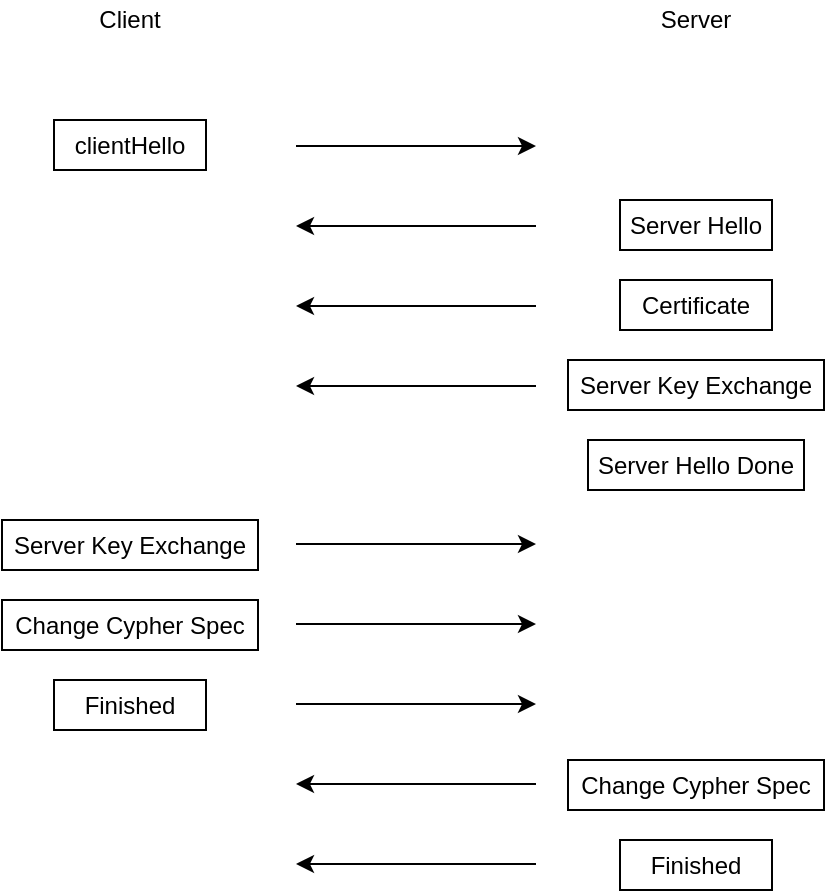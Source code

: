 <mxfile version="12.6.5" type="device"><diagram id="ToxsXhBCQsrdMB1Es3Ik" name="Page-1"><mxGraphModel dx="546" dy="680" grid="1" gridSize="10" guides="1" tooltips="1" connect="1" arrows="1" fold="1" page="1" pageScale="1" pageWidth="850" pageHeight="1100" math="0" shadow="0"><root><mxCell id="0"/><mxCell id="1" parent="0"/><mxCell id="-mcVlJ09CJsQKU-bJ-QF-1" value="Server" style="text;html=1;strokeColor=none;fillColor=none;align=center;verticalAlign=middle;whiteSpace=wrap;rounded=0;" vertex="1" parent="1"><mxGeometry x="500" y="100" width="40" height="20" as="geometry"/></mxCell><mxCell id="-mcVlJ09CJsQKU-bJ-QF-2" value="Client" style="text;html=1;strokeColor=none;fillColor=none;align=center;verticalAlign=middle;whiteSpace=wrap;rounded=0;" vertex="1" parent="1"><mxGeometry x="217" y="100" width="40" height="20" as="geometry"/></mxCell><mxCell id="-mcVlJ09CJsQKU-bJ-QF-4" value="clientHello" style="rounded=0;whiteSpace=wrap;html=1;" vertex="1" parent="1"><mxGeometry x="199" y="160" width="76" height="25" as="geometry"/></mxCell><mxCell id="-mcVlJ09CJsQKU-bJ-QF-8" value="Server Hello" style="rounded=0;whiteSpace=wrap;html=1;" vertex="1" parent="1"><mxGeometry x="482" y="200" width="76" height="25" as="geometry"/></mxCell><mxCell id="-mcVlJ09CJsQKU-bJ-QF-9" value="" style="endArrow=classic;html=1;" edge="1" parent="1"><mxGeometry width="50" height="50" relative="1" as="geometry"><mxPoint x="320" y="173" as="sourcePoint"/><mxPoint x="440" y="173" as="targetPoint"/></mxGeometry></mxCell><mxCell id="-mcVlJ09CJsQKU-bJ-QF-10" value="" style="endArrow=classic;html=1;" edge="1" parent="1"><mxGeometry width="50" height="50" relative="1" as="geometry"><mxPoint x="440" y="213" as="sourcePoint"/><mxPoint x="320" y="213" as="targetPoint"/></mxGeometry></mxCell><mxCell id="-mcVlJ09CJsQKU-bJ-QF-13" value="Certificate" style="rounded=0;whiteSpace=wrap;html=1;" vertex="1" parent="1"><mxGeometry x="482" y="240" width="76" height="25" as="geometry"/></mxCell><mxCell id="-mcVlJ09CJsQKU-bJ-QF-14" value="" style="endArrow=classic;html=1;" edge="1" parent="1"><mxGeometry width="50" height="50" relative="1" as="geometry"><mxPoint x="440" y="253" as="sourcePoint"/><mxPoint x="320" y="253" as="targetPoint"/></mxGeometry></mxCell><mxCell id="-mcVlJ09CJsQKU-bJ-QF-15" value="Server Key Exchange" style="rounded=0;whiteSpace=wrap;html=1;" vertex="1" parent="1"><mxGeometry x="456" y="280" width="128" height="25" as="geometry"/></mxCell><mxCell id="-mcVlJ09CJsQKU-bJ-QF-16" value="" style="endArrow=classic;html=1;" edge="1" parent="1"><mxGeometry width="50" height="50" relative="1" as="geometry"><mxPoint x="440" y="293" as="sourcePoint"/><mxPoint x="320" y="293" as="targetPoint"/></mxGeometry></mxCell><mxCell id="-mcVlJ09CJsQKU-bJ-QF-17" value="Server Hello Done" style="rounded=0;whiteSpace=wrap;html=1;" vertex="1" parent="1"><mxGeometry x="466" y="320" width="108" height="25" as="geometry"/></mxCell><mxCell id="-mcVlJ09CJsQKU-bJ-QF-18" value="Server Key Exchange" style="rounded=0;whiteSpace=wrap;html=1;" vertex="1" parent="1"><mxGeometry x="173" y="360" width="128" height="25" as="geometry"/></mxCell><mxCell id="-mcVlJ09CJsQKU-bJ-QF-19" value="" style="endArrow=classic;html=1;" edge="1" parent="1"><mxGeometry width="50" height="50" relative="1" as="geometry"><mxPoint x="320" y="372" as="sourcePoint"/><mxPoint x="440" y="372" as="targetPoint"/></mxGeometry></mxCell><mxCell id="-mcVlJ09CJsQKU-bJ-QF-20" value="Change Cypher Spec" style="rounded=0;whiteSpace=wrap;html=1;" vertex="1" parent="1"><mxGeometry x="173" y="400" width="128" height="25" as="geometry"/></mxCell><mxCell id="-mcVlJ09CJsQKU-bJ-QF-21" value="" style="endArrow=classic;html=1;" edge="1" parent="1"><mxGeometry width="50" height="50" relative="1" as="geometry"><mxPoint x="320" y="412" as="sourcePoint"/><mxPoint x="440" y="412" as="targetPoint"/></mxGeometry></mxCell><mxCell id="-mcVlJ09CJsQKU-bJ-QF-22" value="Finished" style="rounded=0;whiteSpace=wrap;html=1;" vertex="1" parent="1"><mxGeometry x="199" y="440" width="76" height="25" as="geometry"/></mxCell><mxCell id="-mcVlJ09CJsQKU-bJ-QF-23" value="" style="endArrow=classic;html=1;" edge="1" parent="1"><mxGeometry width="50" height="50" relative="1" as="geometry"><mxPoint x="320" y="452" as="sourcePoint"/><mxPoint x="440" y="452" as="targetPoint"/></mxGeometry></mxCell><mxCell id="-mcVlJ09CJsQKU-bJ-QF-24" value="Change Cypher Spec" style="rounded=0;whiteSpace=wrap;html=1;" vertex="1" parent="1"><mxGeometry x="456" y="480" width="128" height="25" as="geometry"/></mxCell><mxCell id="-mcVlJ09CJsQKU-bJ-QF-25" value="" style="endArrow=classic;html=1;" edge="1" parent="1"><mxGeometry width="50" height="50" relative="1" as="geometry"><mxPoint x="440" y="492" as="sourcePoint"/><mxPoint x="320" y="492" as="targetPoint"/></mxGeometry></mxCell><mxCell id="-mcVlJ09CJsQKU-bJ-QF-26" value="Finished" style="rounded=0;whiteSpace=wrap;html=1;" vertex="1" parent="1"><mxGeometry x="482" y="520" width="76" height="25" as="geometry"/></mxCell><mxCell id="-mcVlJ09CJsQKU-bJ-QF-27" value="" style="endArrow=classic;html=1;" edge="1" parent="1"><mxGeometry width="50" height="50" relative="1" as="geometry"><mxPoint x="440" y="532" as="sourcePoint"/><mxPoint x="320" y="532" as="targetPoint"/></mxGeometry></mxCell></root></mxGraphModel></diagram></mxfile>